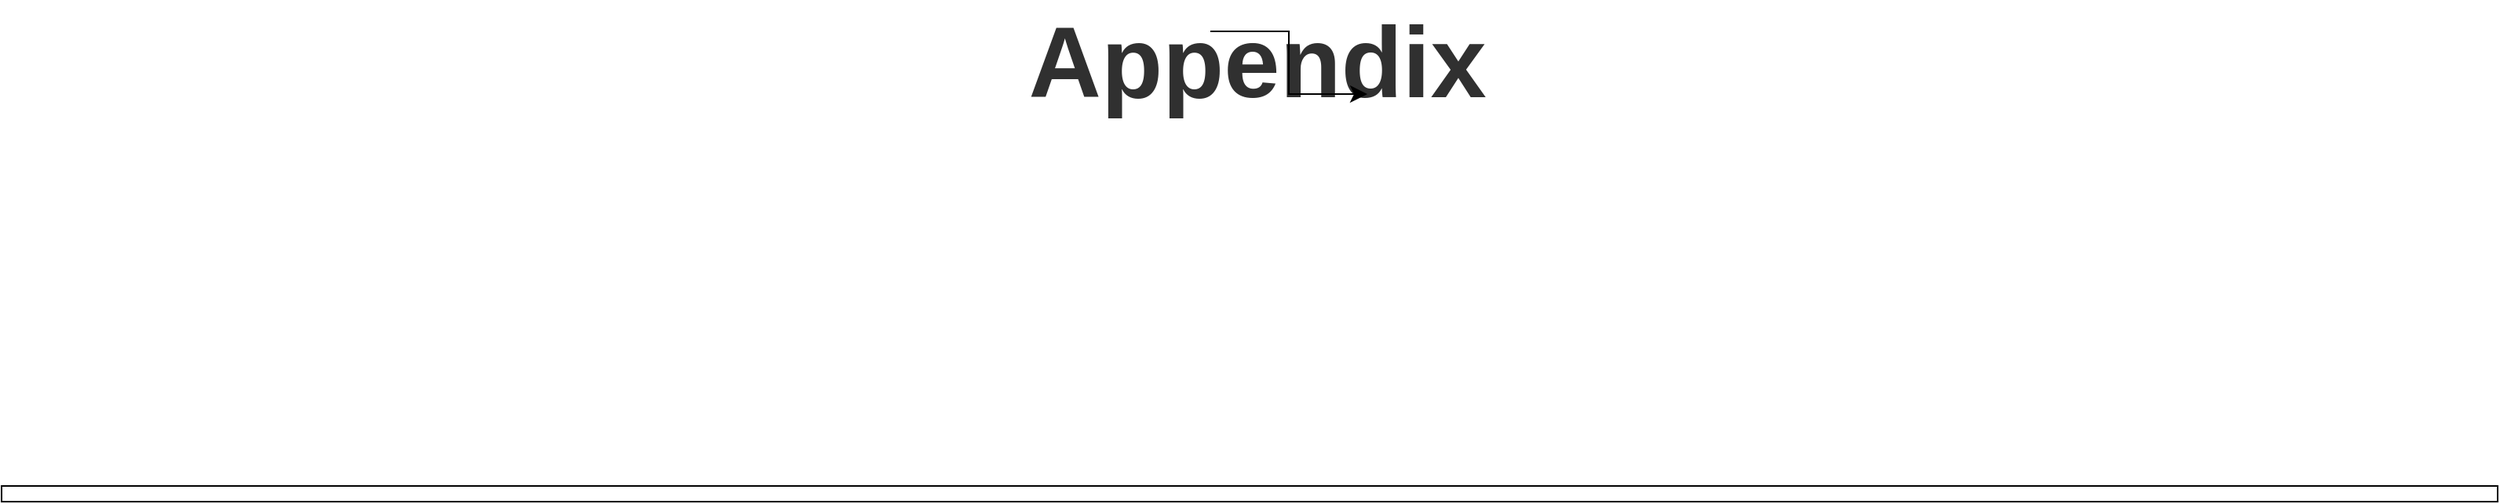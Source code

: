 <mxfile>
    <diagram id="ntJHjWkpwj2h2JEEfH1L" name="ページ1">
        <mxGraphModel dx="3480" dy="4029" grid="1" gridSize="10" guides="1" tooltips="1" connect="1" arrows="1" fold="1" page="1" pageScale="1" pageWidth="1600" pageHeight="900" background="#ffffff" math="0" shadow="0">
            <root>
                <mxCell id="0"/>
                <mxCell id="1" parent="0"/>
                <mxCell id="2" value="Appendix" style="text;strokeColor=none;align=center;fillColor=none;html=1;verticalAlign=middle;whiteSpace=wrap;rounded=0;fontSize=64;fontColor=#303030;fontStyle=1" parent="1" vertex="1">
                    <mxGeometry x="495" y="360" width="610" height="80" as="geometry"/>
                </mxCell>
                <mxCell id="6" value="" style="rounded=0;whiteSpace=wrap;html=1;fontSize=36;fontColor=#303030;" parent="1" vertex="1">
                    <mxGeometry y="670" width="1590" height="10" as="geometry"/>
                </mxCell>
                <mxCell id="17" value="" style="edgeStyle=segmentEdgeStyle;endArrow=classic;html=1;curved=0;rounded=0;endSize=8;startSize=8;sourcePerimeterSpacing=0;targetPerimeterSpacing=0;" parent="1" edge="1">
                    <mxGeometry width="100" relative="1" as="geometry">
                        <mxPoint x="770" y="380" as="sourcePoint"/>
                        <mxPoint x="870" y="420" as="targetPoint"/>
                        <Array as="points">
                            <mxPoint x="820" y="420"/>
                        </Array>
                    </mxGeometry>
                </mxCell>
            </root>
        </mxGraphModel>
    </diagram>
</mxfile>